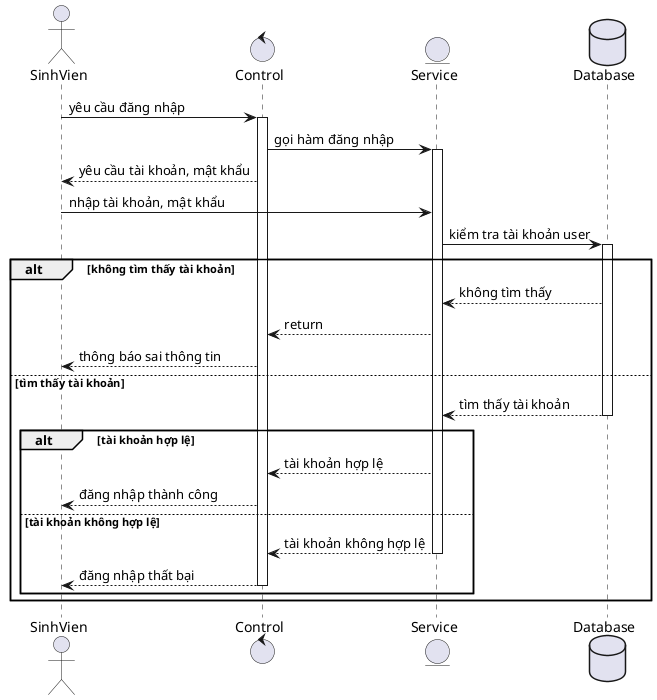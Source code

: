 @startuml login

actor       SinhVien       as A

control     Control     as C
entity      Service     as S
database    Database    as D

A -> C : yêu cầu đăng nhập
activate C

C -> S : gọi hàm đăng nhập
activate S

C --> A : yêu cầu tài khoản, mật khẩu
A -> S : nhập tài khoản, mật khẩu

S -> D : kiểm tra tài khoản user
activate D

alt không tìm thấy tài khoản
  D --> S : không tìm thấy
  S --> C : return
  C --> A : thông báo sai thông tin

else tìm thấy tài khoản
  D --> S : tìm thấy tài khoản
  deactivate D
  alt tài khoản hợp lệ
  S --> C : tài khoản hợp lệ
  C --> A : đăng nhập thành công
  else tài khoản không hợp lệ
  S --> C : tài khoản không hợp lệ
  deactivate S
  C --> A : đăng nhập thất bại
  deactivate C
  end
end

@enduml

